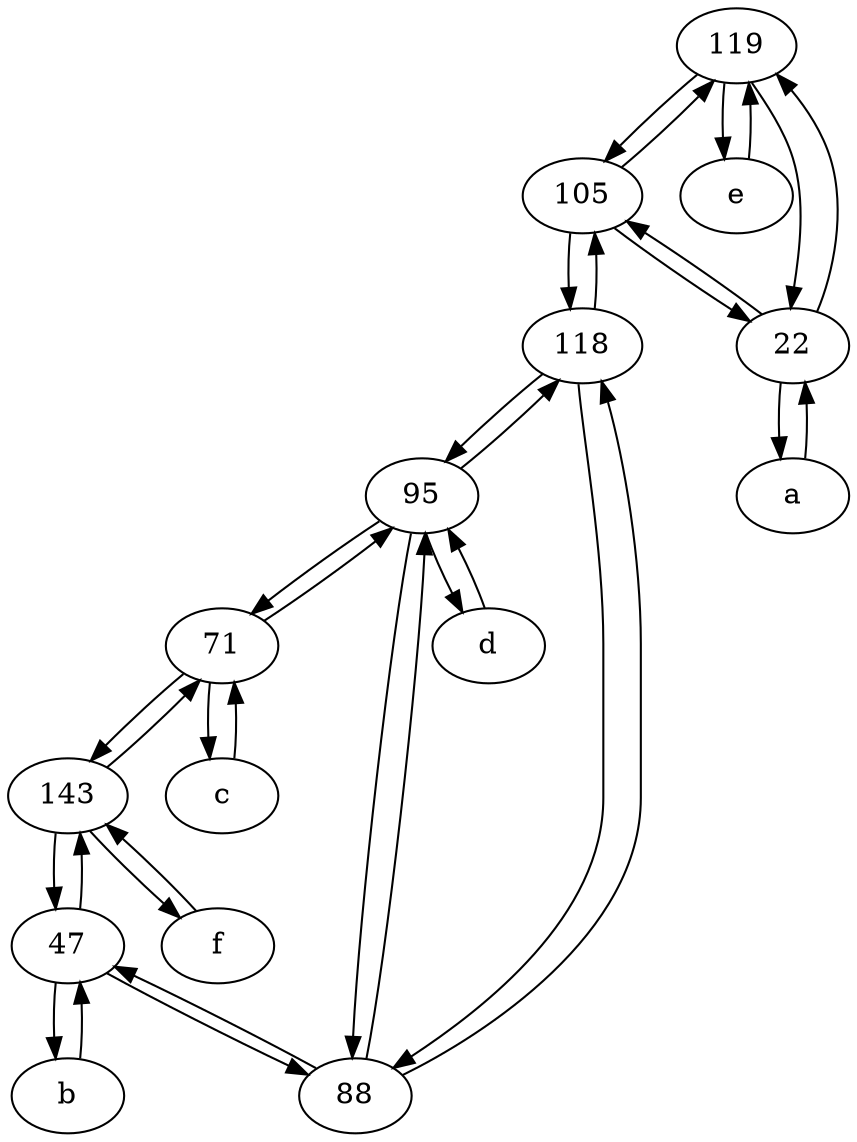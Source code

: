 digraph  {
	119;
	c [pos="20,10!"];
	b [pos="50,20!"];
	71;
	118;
	a [pos="40,10!"];
	105;
	88;
	95;
	143;
	d [pos="20,30!"];
	f [pos="15,45!"];
	e [pos="30,50!"];
	47;
	22;
	143 -> f;
	119 -> 105;
	22 -> a;
	71 -> 95;
	71 -> c;
	f -> 143;
	47 -> b;
	118 -> 95;
	c -> 71;
	71 -> 143;
	47 -> 143;
	143 -> 71;
	119 -> e;
	22 -> 119;
	95 -> d;
	d -> 95;
	88 -> 118;
	95 -> 71;
	105 -> 119;
	118 -> 88;
	b -> 47;
	47 -> 88;
	88 -> 47;
	143 -> 47;
	95 -> 88;
	22 -> 105;
	105 -> 118;
	105 -> 22;
	118 -> 105;
	a -> 22;
	119 -> 22;
	88 -> 95;
	e -> 119;
	95 -> 118;

	}